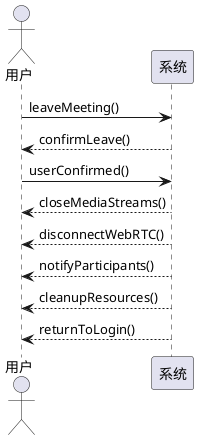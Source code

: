 @startuml 离开会议
actor 用户
participant 系统

用户 -> 系统: leaveMeeting()
系统 --> 用户: confirmLeave()
用户 -> 系统: userConfirmed()
系统 --> 用户: closeMediaStreams()
系统 --> 用户: disconnectWebRTC()
系统 --> 用户: notifyParticipants()
系统 --> 用户: cleanupResources()
系统 --> 用户: returnToLogin()
@enduml
